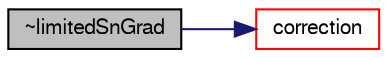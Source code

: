 digraph "~limitedSnGrad"
{
  bgcolor="transparent";
  edge [fontname="FreeSans",fontsize="10",labelfontname="FreeSans",labelfontsize="10"];
  node [fontname="FreeSans",fontsize="10",shape=record];
  rankdir="LR";
  Node340 [label="~limitedSnGrad",height=0.2,width=0.4,color="black", fillcolor="grey75", style="filled", fontcolor="black"];
  Node340 -> Node341 [color="midnightblue",fontsize="10",style="solid",fontname="FreeSans"];
  Node341 [label="correction",height=0.2,width=0.4,color="red",URL="$a22602.html#ab85727e995470e7484f0dec7544b1e4d",tooltip="Return the explicit correction to the limitedSnGrad. "];
}
